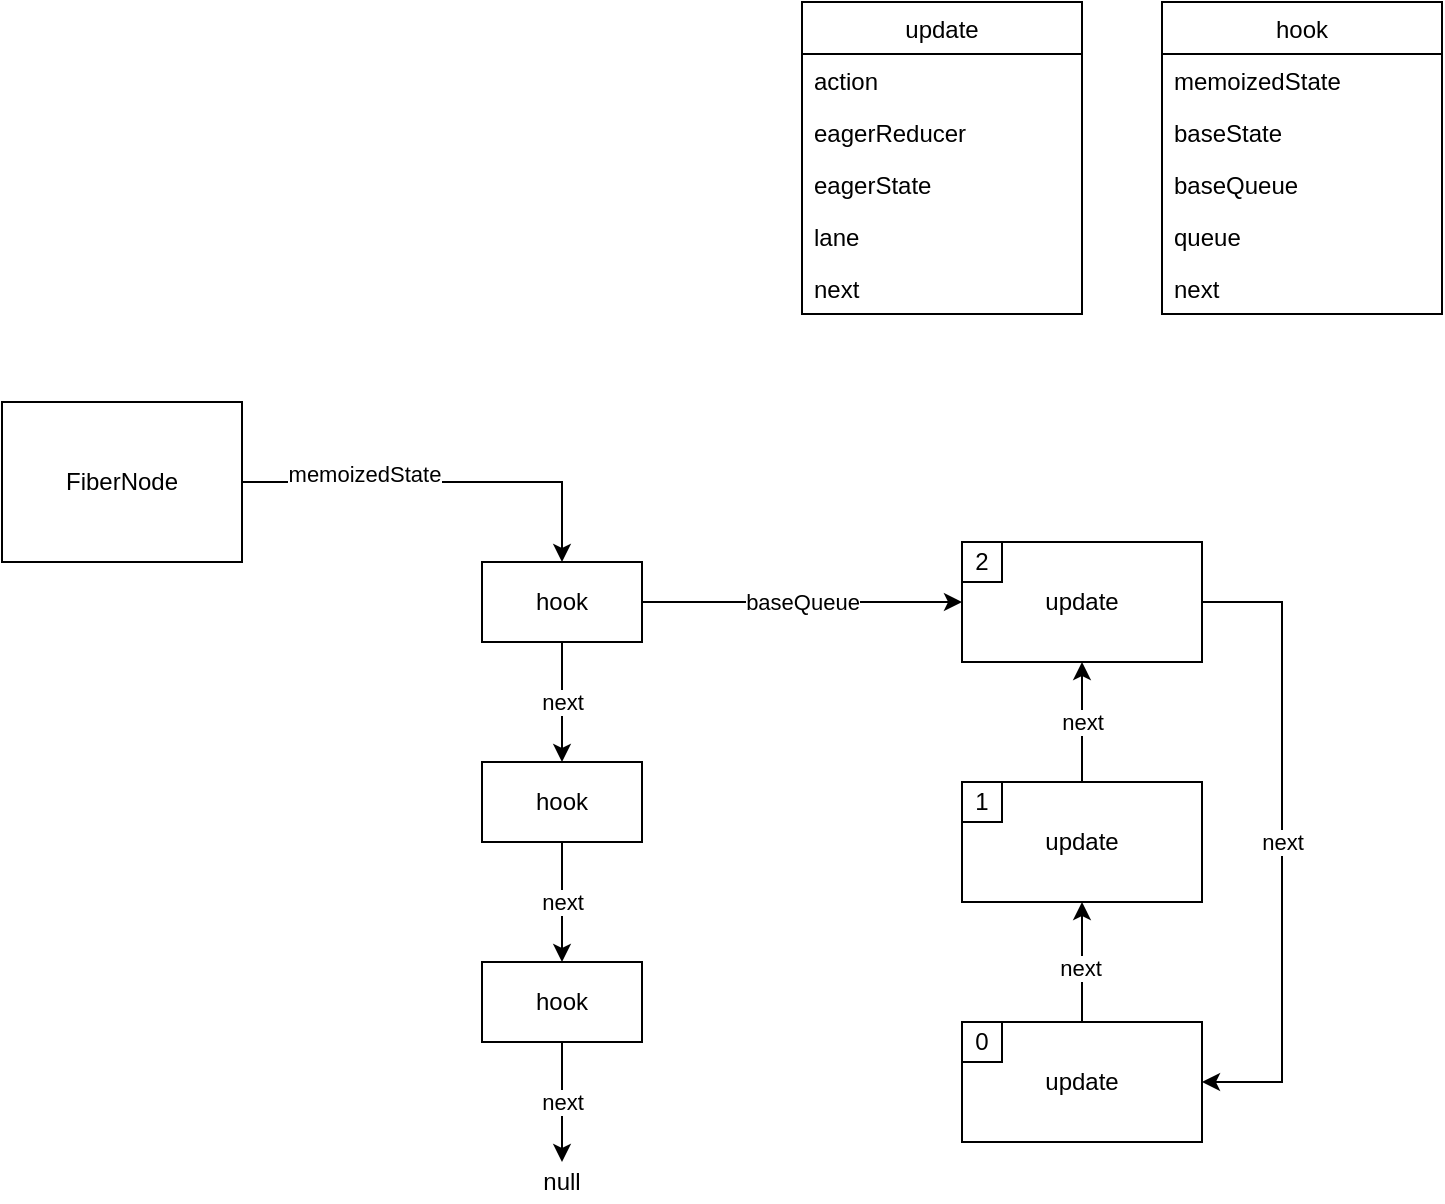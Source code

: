 <mxfile version="14.9.9" type="github">
  <diagram id="hIlNP-ed3ewpnwRJI1xn" name="Page-1">
    <mxGraphModel dx="2066" dy="1097" grid="1" gridSize="10" guides="1" tooltips="1" connect="1" arrows="1" fold="1" page="1" pageScale="1" pageWidth="850" pageHeight="1100" math="0" shadow="0">
      <root>
        <mxCell id="0" />
        <mxCell id="1" parent="0" />
        <mxCell id="UR-tTKGkNunwUSlyep5q-39" style="edgeStyle=orthogonalEdgeStyle;rounded=0;orthogonalLoop=1;jettySize=auto;html=1;entryX=0.5;entryY=0;entryDx=0;entryDy=0;fontColor=#000000;" edge="1" parent="1" source="UR-tTKGkNunwUSlyep5q-1" target="UR-tTKGkNunwUSlyep5q-9">
          <mxGeometry relative="1" as="geometry" />
        </mxCell>
        <mxCell id="UR-tTKGkNunwUSlyep5q-40" value="memoizedState" style="edgeLabel;html=1;align=center;verticalAlign=middle;resizable=0;points=[];fontColor=#000000;" vertex="1" connectable="0" parent="UR-tTKGkNunwUSlyep5q-39">
          <mxGeometry x="-0.388" y="4" relative="1" as="geometry">
            <mxPoint as="offset" />
          </mxGeometry>
        </mxCell>
        <mxCell id="UR-tTKGkNunwUSlyep5q-1" value="FiberNode" style="rounded=0;whiteSpace=wrap;html=1;verticalAlign=middle;align=center;" vertex="1" parent="1">
          <mxGeometry x="40" y="240" width="120" height="80" as="geometry" />
        </mxCell>
        <mxCell id="UR-tTKGkNunwUSlyep5q-21" value="next" style="edgeStyle=orthogonalEdgeStyle;rounded=0;orthogonalLoop=1;jettySize=auto;html=1;entryX=0.5;entryY=0;entryDx=0;entryDy=0;fontColor=#000000;" edge="1" parent="1" source="UR-tTKGkNunwUSlyep5q-9" target="UR-tTKGkNunwUSlyep5q-12">
          <mxGeometry relative="1" as="geometry" />
        </mxCell>
        <mxCell id="UR-tTKGkNunwUSlyep5q-74" value="baseQueue" style="edgeStyle=orthogonalEdgeStyle;rounded=0;orthogonalLoop=1;jettySize=auto;html=1;fontColor=#000000;" edge="1" parent="1" source="UR-tTKGkNunwUSlyep5q-9" target="UR-tTKGkNunwUSlyep5q-41">
          <mxGeometry relative="1" as="geometry" />
        </mxCell>
        <mxCell id="UR-tTKGkNunwUSlyep5q-9" value="hook" style="rounded=0;whiteSpace=wrap;html=1;fontColor=#000000;strokeColor=#000000;align=center;verticalAlign=middle;" vertex="1" parent="1">
          <mxGeometry x="280" y="320" width="80" height="40" as="geometry" />
        </mxCell>
        <mxCell id="UR-tTKGkNunwUSlyep5q-22" value="next" style="edgeStyle=orthogonalEdgeStyle;rounded=0;orthogonalLoop=1;jettySize=auto;html=1;entryX=0.5;entryY=0;entryDx=0;entryDy=0;fontColor=#000000;" edge="1" parent="1" source="UR-tTKGkNunwUSlyep5q-12" target="UR-tTKGkNunwUSlyep5q-14">
          <mxGeometry relative="1" as="geometry" />
        </mxCell>
        <mxCell id="UR-tTKGkNunwUSlyep5q-12" value="hook" style="rounded=0;whiteSpace=wrap;html=1;fontColor=#000000;strokeColor=#000000;align=center;verticalAlign=middle;" vertex="1" parent="1">
          <mxGeometry x="280" y="420" width="80" height="40" as="geometry" />
        </mxCell>
        <mxCell id="UR-tTKGkNunwUSlyep5q-23" value="next" style="edgeStyle=orthogonalEdgeStyle;rounded=0;orthogonalLoop=1;jettySize=auto;html=1;entryX=0.5;entryY=0;entryDx=0;entryDy=0;fontColor=#000000;" edge="1" parent="1" source="UR-tTKGkNunwUSlyep5q-14" target="UR-tTKGkNunwUSlyep5q-19">
          <mxGeometry relative="1" as="geometry" />
        </mxCell>
        <mxCell id="UR-tTKGkNunwUSlyep5q-14" value="hook" style="rounded=0;whiteSpace=wrap;html=1;fontColor=#000000;strokeColor=#000000;align=center;verticalAlign=middle;" vertex="1" parent="1">
          <mxGeometry x="280" y="520" width="80" height="40" as="geometry" />
        </mxCell>
        <mxCell id="UR-tTKGkNunwUSlyep5q-19" value="null" style="text;html=1;strokeColor=none;fillColor=none;align=center;verticalAlign=middle;whiteSpace=wrap;rounded=0;fontColor=#000000;" vertex="1" parent="1">
          <mxGeometry x="300" y="620" width="40" height="20" as="geometry" />
        </mxCell>
        <mxCell id="UR-tTKGkNunwUSlyep5q-51" value="next" style="edgeStyle=orthogonalEdgeStyle;rounded=0;orthogonalLoop=1;jettySize=auto;html=1;entryX=1;entryY=0.5;entryDx=0;entryDy=0;fontColor=#000000;" edge="1" parent="1" source="UR-tTKGkNunwUSlyep5q-41" target="UR-tTKGkNunwUSlyep5q-47">
          <mxGeometry relative="1" as="geometry">
            <Array as="points">
              <mxPoint x="680" y="340" />
              <mxPoint x="680" y="580" />
            </Array>
          </mxGeometry>
        </mxCell>
        <mxCell id="UR-tTKGkNunwUSlyep5q-41" value="update" style="rounded=0;whiteSpace=wrap;html=1;fontColor=#000000;strokeColor=#000000;align=center;verticalAlign=middle;" vertex="1" parent="1">
          <mxGeometry x="520" y="310" width="120" height="60" as="geometry" />
        </mxCell>
        <mxCell id="UR-tTKGkNunwUSlyep5q-42" value="2" style="whiteSpace=wrap;html=1;aspect=fixed;fontColor=#000000;strokeColor=#000000;align=center;verticalAlign=middle;" vertex="1" parent="1">
          <mxGeometry x="520" y="310" width="20" height="20" as="geometry" />
        </mxCell>
        <mxCell id="UR-tTKGkNunwUSlyep5q-50" value="next" style="edgeStyle=orthogonalEdgeStyle;rounded=0;orthogonalLoop=1;jettySize=auto;html=1;fontColor=#000000;entryX=0.5;entryY=1;entryDx=0;entryDy=0;" edge="1" parent="1" source="UR-tTKGkNunwUSlyep5q-45" target="UR-tTKGkNunwUSlyep5q-41">
          <mxGeometry relative="1" as="geometry">
            <mxPoint x="580" y="380" as="targetPoint" />
          </mxGeometry>
        </mxCell>
        <mxCell id="UR-tTKGkNunwUSlyep5q-45" value="update" style="rounded=0;whiteSpace=wrap;html=1;fontColor=#000000;strokeColor=#000000;align=center;verticalAlign=middle;" vertex="1" parent="1">
          <mxGeometry x="520" y="430" width="120" height="60" as="geometry" />
        </mxCell>
        <mxCell id="UR-tTKGkNunwUSlyep5q-46" value="1" style="whiteSpace=wrap;html=1;aspect=fixed;fontColor=#000000;strokeColor=#000000;align=center;verticalAlign=middle;" vertex="1" parent="1">
          <mxGeometry x="520" y="430" width="20" height="20" as="geometry" />
        </mxCell>
        <mxCell id="UR-tTKGkNunwUSlyep5q-49" style="edgeStyle=orthogonalEdgeStyle;rounded=0;orthogonalLoop=1;jettySize=auto;html=1;fontColor=#000000;" edge="1" parent="1" source="UR-tTKGkNunwUSlyep5q-47" target="UR-tTKGkNunwUSlyep5q-45">
          <mxGeometry relative="1" as="geometry" />
        </mxCell>
        <mxCell id="UR-tTKGkNunwUSlyep5q-53" value="next" style="edgeLabel;html=1;align=center;verticalAlign=middle;resizable=0;points=[];fontColor=#000000;" vertex="1" connectable="0" parent="UR-tTKGkNunwUSlyep5q-49">
          <mxGeometry x="-0.1" y="1" relative="1" as="geometry">
            <mxPoint as="offset" />
          </mxGeometry>
        </mxCell>
        <mxCell id="UR-tTKGkNunwUSlyep5q-47" value="update" style="rounded=0;whiteSpace=wrap;html=1;fontColor=#000000;strokeColor=#000000;align=center;verticalAlign=middle;" vertex="1" parent="1">
          <mxGeometry x="520" y="550" width="120" height="60" as="geometry" />
        </mxCell>
        <mxCell id="UR-tTKGkNunwUSlyep5q-48" value="0" style="whiteSpace=wrap;html=1;aspect=fixed;fontColor=#000000;strokeColor=#000000;align=center;verticalAlign=middle;" vertex="1" parent="1">
          <mxGeometry x="520" y="550" width="20" height="20" as="geometry" />
        </mxCell>
        <mxCell id="UR-tTKGkNunwUSlyep5q-62" value="update" style="swimlane;fontStyle=0;childLayout=stackLayout;horizontal=1;startSize=26;horizontalStack=0;resizeParent=1;resizeParentMax=0;resizeLast=0;collapsible=1;marginBottom=0;fontColor=#000000;strokeColor=#000000;align=center;verticalAlign=middle;" vertex="1" parent="1">
          <mxGeometry x="440" y="40" width="140" height="156" as="geometry" />
        </mxCell>
        <mxCell id="UR-tTKGkNunwUSlyep5q-63" value="action" style="text;strokeColor=none;fillColor=none;align=left;verticalAlign=top;spacingLeft=4;spacingRight=4;overflow=hidden;rotatable=0;points=[[0,0.5],[1,0.5]];portConstraint=eastwest;" vertex="1" parent="UR-tTKGkNunwUSlyep5q-62">
          <mxGeometry y="26" width="140" height="26" as="geometry" />
        </mxCell>
        <mxCell id="UR-tTKGkNunwUSlyep5q-64" value="eagerReducer" style="text;strokeColor=none;fillColor=none;align=left;verticalAlign=top;spacingLeft=4;spacingRight=4;overflow=hidden;rotatable=0;points=[[0,0.5],[1,0.5]];portConstraint=eastwest;" vertex="1" parent="UR-tTKGkNunwUSlyep5q-62">
          <mxGeometry y="52" width="140" height="26" as="geometry" />
        </mxCell>
        <mxCell id="UR-tTKGkNunwUSlyep5q-66" value="eagerState" style="text;strokeColor=none;fillColor=none;align=left;verticalAlign=top;spacingLeft=4;spacingRight=4;overflow=hidden;rotatable=0;points=[[0,0.5],[1,0.5]];portConstraint=eastwest;" vertex="1" parent="UR-tTKGkNunwUSlyep5q-62">
          <mxGeometry y="78" width="140" height="26" as="geometry" />
        </mxCell>
        <mxCell id="UR-tTKGkNunwUSlyep5q-67" value="lane" style="text;strokeColor=none;fillColor=none;align=left;verticalAlign=top;spacingLeft=4;spacingRight=4;overflow=hidden;rotatable=0;points=[[0,0.5],[1,0.5]];portConstraint=eastwest;" vertex="1" parent="UR-tTKGkNunwUSlyep5q-62">
          <mxGeometry y="104" width="140" height="26" as="geometry" />
        </mxCell>
        <mxCell id="UR-tTKGkNunwUSlyep5q-65" value="next" style="text;strokeColor=none;fillColor=none;align=left;verticalAlign=top;spacingLeft=4;spacingRight=4;overflow=hidden;rotatable=0;points=[[0,0.5],[1,0.5]];portConstraint=eastwest;" vertex="1" parent="UR-tTKGkNunwUSlyep5q-62">
          <mxGeometry y="130" width="140" height="26" as="geometry" />
        </mxCell>
        <mxCell id="UR-tTKGkNunwUSlyep5q-68" value="hook" style="swimlane;fontStyle=0;childLayout=stackLayout;horizontal=1;startSize=26;horizontalStack=0;resizeParent=1;resizeParentMax=0;resizeLast=0;collapsible=1;marginBottom=0;fontColor=#000000;strokeColor=#000000;align=center;verticalAlign=middle;" vertex="1" parent="1">
          <mxGeometry x="620" y="40" width="140" height="156" as="geometry" />
        </mxCell>
        <mxCell id="UR-tTKGkNunwUSlyep5q-69" value="memoizedState" style="text;strokeColor=none;fillColor=none;align=left;verticalAlign=top;spacingLeft=4;spacingRight=4;overflow=hidden;rotatable=0;points=[[0,0.5],[1,0.5]];portConstraint=eastwest;" vertex="1" parent="UR-tTKGkNunwUSlyep5q-68">
          <mxGeometry y="26" width="140" height="26" as="geometry" />
        </mxCell>
        <mxCell id="UR-tTKGkNunwUSlyep5q-70" value="baseState" style="text;strokeColor=none;fillColor=none;align=left;verticalAlign=top;spacingLeft=4;spacingRight=4;overflow=hidden;rotatable=0;points=[[0,0.5],[1,0.5]];portConstraint=eastwest;" vertex="1" parent="UR-tTKGkNunwUSlyep5q-68">
          <mxGeometry y="52" width="140" height="26" as="geometry" />
        </mxCell>
        <mxCell id="UR-tTKGkNunwUSlyep5q-71" value="baseQueue" style="text;strokeColor=none;fillColor=none;align=left;verticalAlign=top;spacingLeft=4;spacingRight=4;overflow=hidden;rotatable=0;points=[[0,0.5],[1,0.5]];portConstraint=eastwest;" vertex="1" parent="UR-tTKGkNunwUSlyep5q-68">
          <mxGeometry y="78" width="140" height="26" as="geometry" />
        </mxCell>
        <mxCell id="UR-tTKGkNunwUSlyep5q-72" value="queue" style="text;strokeColor=none;fillColor=none;align=left;verticalAlign=top;spacingLeft=4;spacingRight=4;overflow=hidden;rotatable=0;points=[[0,0.5],[1,0.5]];portConstraint=eastwest;" vertex="1" parent="UR-tTKGkNunwUSlyep5q-68">
          <mxGeometry y="104" width="140" height="26" as="geometry" />
        </mxCell>
        <mxCell id="UR-tTKGkNunwUSlyep5q-73" value="next" style="text;strokeColor=none;fillColor=none;align=left;verticalAlign=top;spacingLeft=4;spacingRight=4;overflow=hidden;rotatable=0;points=[[0,0.5],[1,0.5]];portConstraint=eastwest;" vertex="1" parent="UR-tTKGkNunwUSlyep5q-68">
          <mxGeometry y="130" width="140" height="26" as="geometry" />
        </mxCell>
      </root>
    </mxGraphModel>
  </diagram>
</mxfile>
